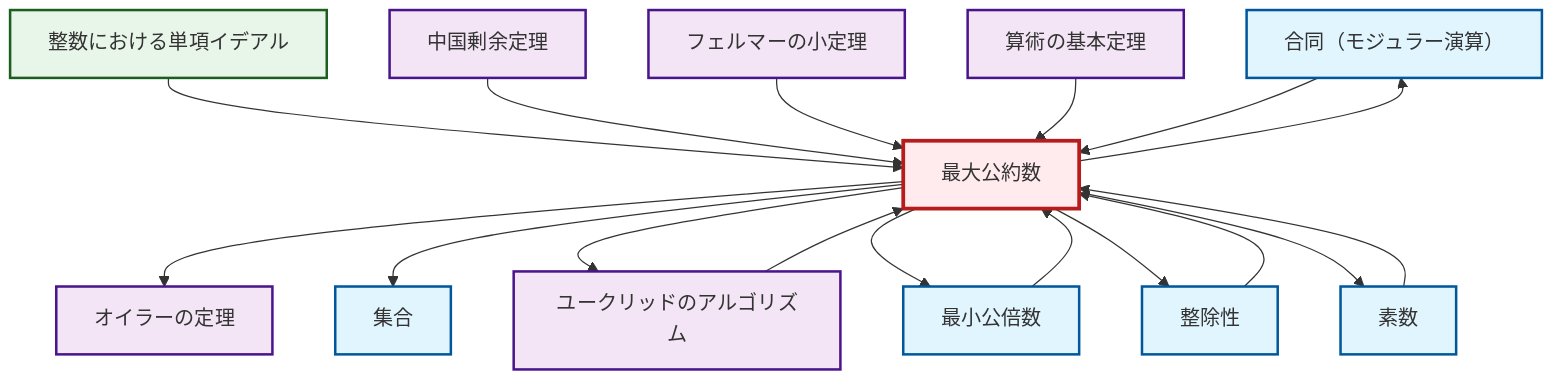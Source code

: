 graph TD
    classDef definition fill:#e1f5fe,stroke:#01579b,stroke-width:2px
    classDef theorem fill:#f3e5f5,stroke:#4a148c,stroke-width:2px
    classDef axiom fill:#fff3e0,stroke:#e65100,stroke-width:2px
    classDef example fill:#e8f5e9,stroke:#1b5e20,stroke-width:2px
    classDef current fill:#ffebee,stroke:#b71c1c,stroke-width:3px
    def-congruence["合同（モジュラー演算）"]:::definition
    def-lcm["最小公倍数"]:::definition
    ex-principal-ideal["整数における単項イデアル"]:::example
    thm-fermat-little["フェルマーの小定理"]:::theorem
    def-prime["素数"]:::definition
    thm-chinese-remainder["中国剰余定理"]:::theorem
    def-divisibility["整除性"]:::definition
    def-gcd["最大公約数"]:::definition
    thm-euclidean-algorithm["ユークリッドのアルゴリズム"]:::theorem
    thm-fundamental-arithmetic["算術の基本定理"]:::theorem
    def-set["集合"]:::definition
    thm-euler["オイラーの定理"]:::theorem
    def-gcd --> thm-euler
    ex-principal-ideal --> def-gcd
    thm-chinese-remainder --> def-gcd
    thm-fermat-little --> def-gcd
    thm-fundamental-arithmetic --> def-gcd
    def-gcd --> def-set
    def-gcd --> thm-euclidean-algorithm
    def-lcm --> def-gcd
    def-gcd --> def-lcm
    def-gcd --> def-congruence
    thm-euclidean-algorithm --> def-gcd
    def-gcd --> def-divisibility
    def-prime --> def-gcd
    def-congruence --> def-gcd
    def-divisibility --> def-gcd
    def-gcd --> def-prime
    class def-gcd current